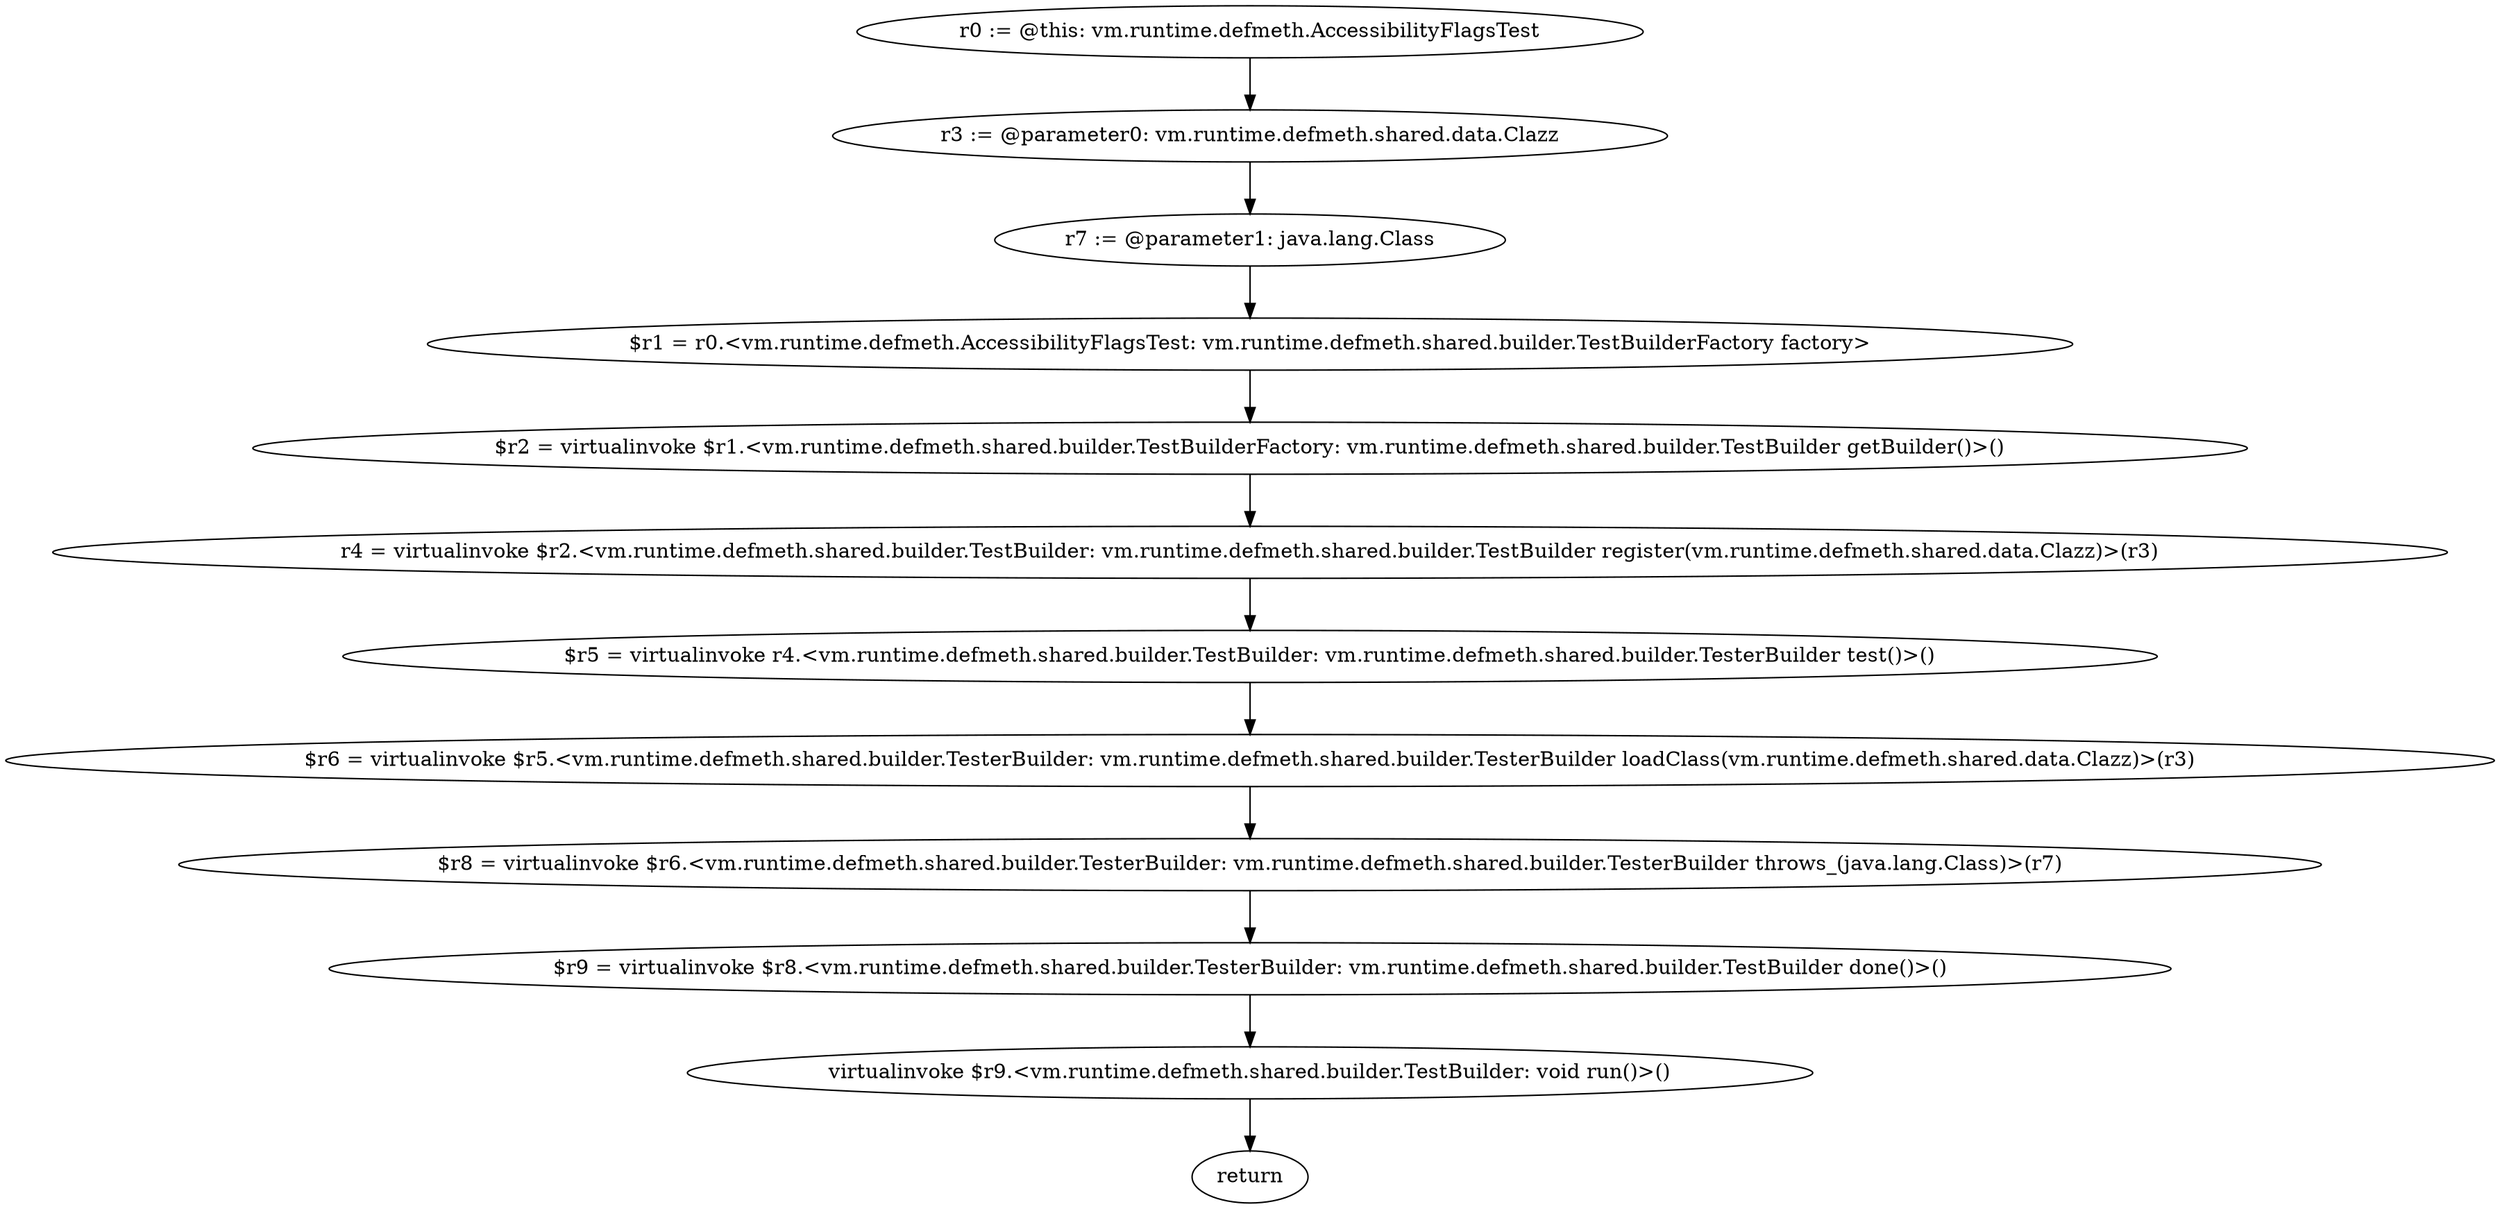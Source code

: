 digraph "unitGraph" {
    "r0 := @this: vm.runtime.defmeth.AccessibilityFlagsTest"
    "r3 := @parameter0: vm.runtime.defmeth.shared.data.Clazz"
    "r7 := @parameter1: java.lang.Class"
    "$r1 = r0.<vm.runtime.defmeth.AccessibilityFlagsTest: vm.runtime.defmeth.shared.builder.TestBuilderFactory factory>"
    "$r2 = virtualinvoke $r1.<vm.runtime.defmeth.shared.builder.TestBuilderFactory: vm.runtime.defmeth.shared.builder.TestBuilder getBuilder()>()"
    "r4 = virtualinvoke $r2.<vm.runtime.defmeth.shared.builder.TestBuilder: vm.runtime.defmeth.shared.builder.TestBuilder register(vm.runtime.defmeth.shared.data.Clazz)>(r3)"
    "$r5 = virtualinvoke r4.<vm.runtime.defmeth.shared.builder.TestBuilder: vm.runtime.defmeth.shared.builder.TesterBuilder test()>()"
    "$r6 = virtualinvoke $r5.<vm.runtime.defmeth.shared.builder.TesterBuilder: vm.runtime.defmeth.shared.builder.TesterBuilder loadClass(vm.runtime.defmeth.shared.data.Clazz)>(r3)"
    "$r8 = virtualinvoke $r6.<vm.runtime.defmeth.shared.builder.TesterBuilder: vm.runtime.defmeth.shared.builder.TesterBuilder throws_(java.lang.Class)>(r7)"
    "$r9 = virtualinvoke $r8.<vm.runtime.defmeth.shared.builder.TesterBuilder: vm.runtime.defmeth.shared.builder.TestBuilder done()>()"
    "virtualinvoke $r9.<vm.runtime.defmeth.shared.builder.TestBuilder: void run()>()"
    "return"
    "r0 := @this: vm.runtime.defmeth.AccessibilityFlagsTest"->"r3 := @parameter0: vm.runtime.defmeth.shared.data.Clazz";
    "r3 := @parameter0: vm.runtime.defmeth.shared.data.Clazz"->"r7 := @parameter1: java.lang.Class";
    "r7 := @parameter1: java.lang.Class"->"$r1 = r0.<vm.runtime.defmeth.AccessibilityFlagsTest: vm.runtime.defmeth.shared.builder.TestBuilderFactory factory>";
    "$r1 = r0.<vm.runtime.defmeth.AccessibilityFlagsTest: vm.runtime.defmeth.shared.builder.TestBuilderFactory factory>"->"$r2 = virtualinvoke $r1.<vm.runtime.defmeth.shared.builder.TestBuilderFactory: vm.runtime.defmeth.shared.builder.TestBuilder getBuilder()>()";
    "$r2 = virtualinvoke $r1.<vm.runtime.defmeth.shared.builder.TestBuilderFactory: vm.runtime.defmeth.shared.builder.TestBuilder getBuilder()>()"->"r4 = virtualinvoke $r2.<vm.runtime.defmeth.shared.builder.TestBuilder: vm.runtime.defmeth.shared.builder.TestBuilder register(vm.runtime.defmeth.shared.data.Clazz)>(r3)";
    "r4 = virtualinvoke $r2.<vm.runtime.defmeth.shared.builder.TestBuilder: vm.runtime.defmeth.shared.builder.TestBuilder register(vm.runtime.defmeth.shared.data.Clazz)>(r3)"->"$r5 = virtualinvoke r4.<vm.runtime.defmeth.shared.builder.TestBuilder: vm.runtime.defmeth.shared.builder.TesterBuilder test()>()";
    "$r5 = virtualinvoke r4.<vm.runtime.defmeth.shared.builder.TestBuilder: vm.runtime.defmeth.shared.builder.TesterBuilder test()>()"->"$r6 = virtualinvoke $r5.<vm.runtime.defmeth.shared.builder.TesterBuilder: vm.runtime.defmeth.shared.builder.TesterBuilder loadClass(vm.runtime.defmeth.shared.data.Clazz)>(r3)";
    "$r6 = virtualinvoke $r5.<vm.runtime.defmeth.shared.builder.TesterBuilder: vm.runtime.defmeth.shared.builder.TesterBuilder loadClass(vm.runtime.defmeth.shared.data.Clazz)>(r3)"->"$r8 = virtualinvoke $r6.<vm.runtime.defmeth.shared.builder.TesterBuilder: vm.runtime.defmeth.shared.builder.TesterBuilder throws_(java.lang.Class)>(r7)";
    "$r8 = virtualinvoke $r6.<vm.runtime.defmeth.shared.builder.TesterBuilder: vm.runtime.defmeth.shared.builder.TesterBuilder throws_(java.lang.Class)>(r7)"->"$r9 = virtualinvoke $r8.<vm.runtime.defmeth.shared.builder.TesterBuilder: vm.runtime.defmeth.shared.builder.TestBuilder done()>()";
    "$r9 = virtualinvoke $r8.<vm.runtime.defmeth.shared.builder.TesterBuilder: vm.runtime.defmeth.shared.builder.TestBuilder done()>()"->"virtualinvoke $r9.<vm.runtime.defmeth.shared.builder.TestBuilder: void run()>()";
    "virtualinvoke $r9.<vm.runtime.defmeth.shared.builder.TestBuilder: void run()>()"->"return";
}

